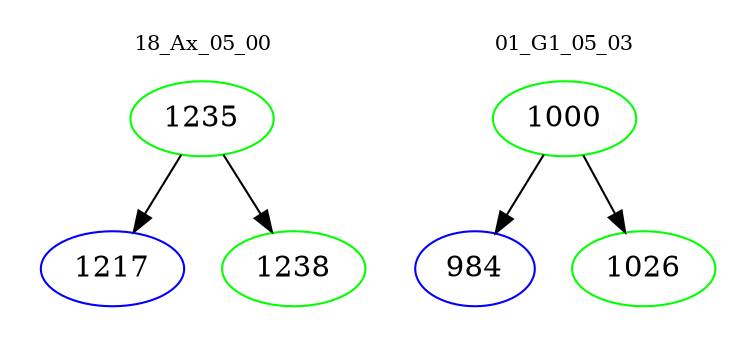 digraph{
subgraph cluster_0 {
color = white
label = "18_Ax_05_00";
fontsize=10;
T0_1235 [label="1235", color="green"]
T0_1235 -> T0_1217 [color="black"]
T0_1217 [label="1217", color="blue"]
T0_1235 -> T0_1238 [color="black"]
T0_1238 [label="1238", color="green"]
}
subgraph cluster_1 {
color = white
label = "01_G1_05_03";
fontsize=10;
T1_1000 [label="1000", color="green"]
T1_1000 -> T1_984 [color="black"]
T1_984 [label="984", color="blue"]
T1_1000 -> T1_1026 [color="black"]
T1_1026 [label="1026", color="green"]
}
}
